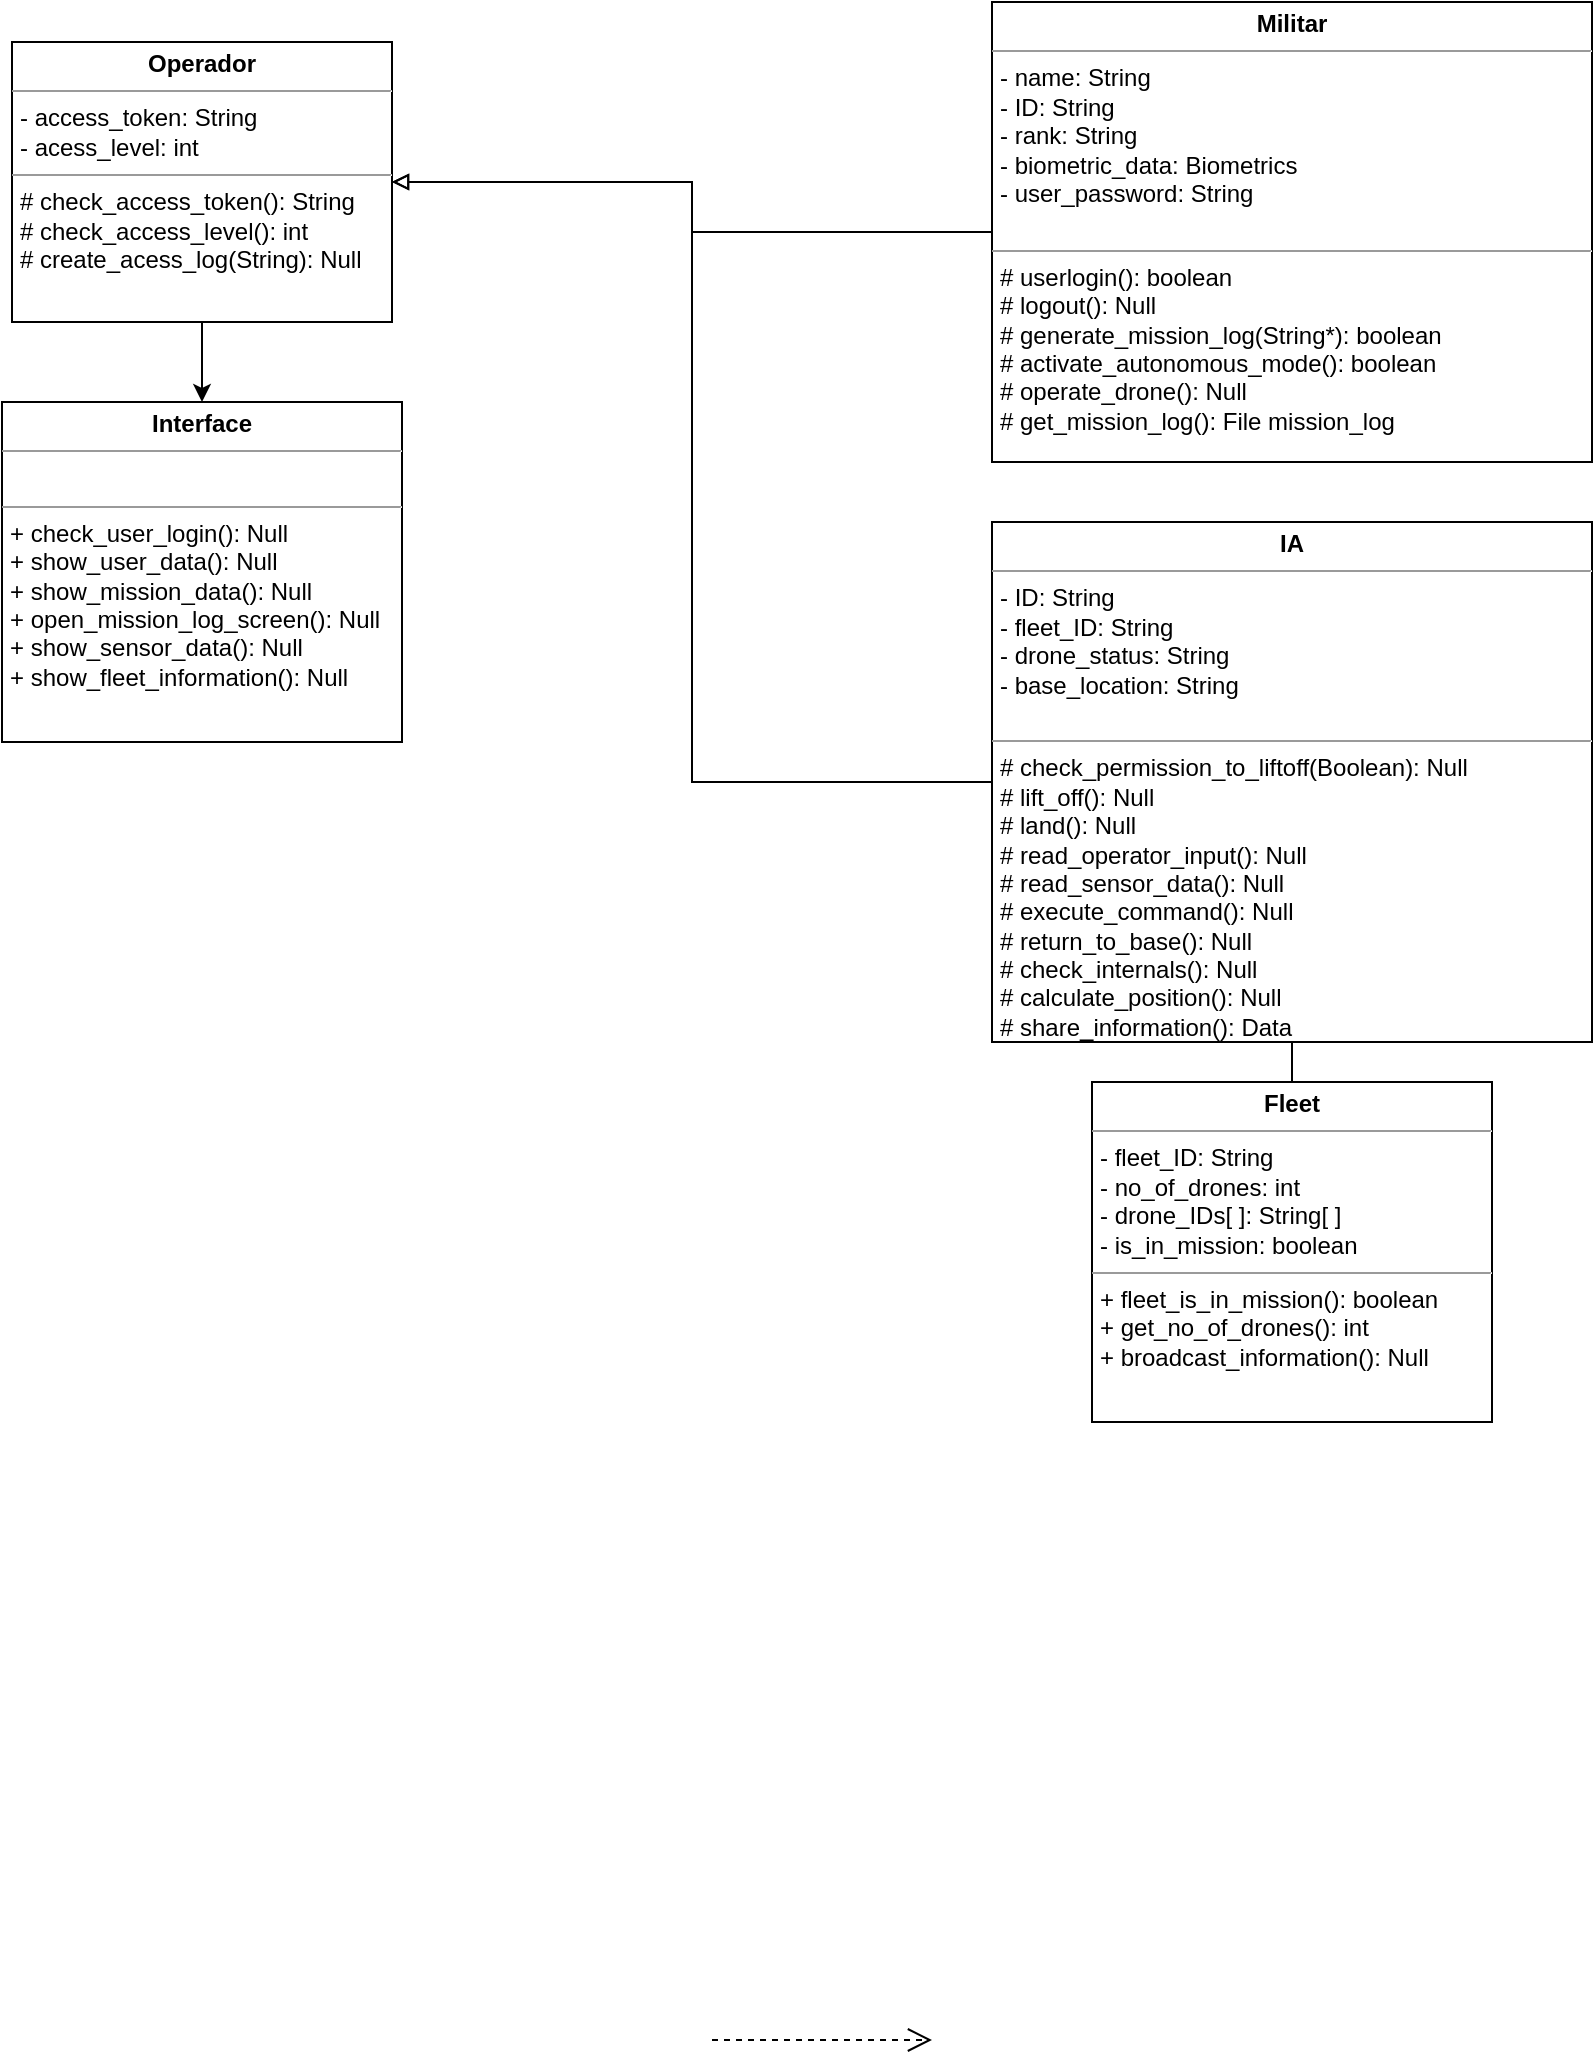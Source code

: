 <mxfile version="27.0.5">
  <diagram name="Page-1" id="c4acf3e9-155e-7222-9cf6-157b1a14988f">
    <mxGraphModel dx="1303" dy="703" grid="1" gridSize="10" guides="1" tooltips="1" connect="1" arrows="1" fold="1" page="1" pageScale="1" pageWidth="850" pageHeight="1100" background="none" math="0" shadow="0">
      <root>
        <mxCell id="0" />
        <mxCell id="1" parent="0" />
        <mxCell id="5d2195bd80daf111-34" style="edgeStyle=orthogonalEdgeStyle;rounded=0;html=1;dashed=1;labelBackgroundColor=none;startFill=0;endArrow=open;endFill=0;endSize=10;fontFamily=Verdana;fontSize=10;" parent="1" edge="1">
          <mxGeometry relative="1" as="geometry">
            <Array as="points">
              <mxPoint x="410" y="1029" />
              <mxPoint x="410" y="1029" />
            </Array>
            <mxPoint x="380" y="1029" as="sourcePoint" />
            <mxPoint x="490" y="1029" as="targetPoint" />
          </mxGeometry>
        </mxCell>
        <mxCell id="gERLciYGzp-_d91kTO1d-1" style="edgeStyle=orthogonalEdgeStyle;rounded=0;orthogonalLoop=1;jettySize=auto;html=1;exitX=0.5;exitY=1;exitDx=0;exitDy=0;" edge="1" parent="1" source="5d2195bd80daf111-18" target="RjfMcMGa30AjJN7tf9f6-9">
          <mxGeometry relative="1" as="geometry" />
        </mxCell>
        <mxCell id="5d2195bd80daf111-18" value="&lt;p style=&quot;margin:0px;margin-top:4px;text-align:center;&quot;&gt;&lt;b&gt;Operador&lt;/b&gt;&lt;/p&gt;&lt;hr size=&quot;1&quot;&gt;&lt;p style=&quot;margin:0px;margin-left:4px;&quot;&gt;- access_token: String&lt;br&gt;- acess_level: int&lt;/p&gt;&lt;hr size=&quot;1&quot;&gt;&lt;p style=&quot;margin:0px;margin-left:4px;&quot;&gt;# check_access_token(): String&lt;/p&gt;&lt;p style=&quot;margin:0px;margin-left:4px;&quot;&gt;# check_access_level(): int&lt;/p&gt;&lt;p style=&quot;margin:0px;margin-left:4px;&quot;&gt;# create_acess_log(String): Null&lt;/p&gt;" style="verticalAlign=top;align=left;overflow=fill;fontSize=12;fontFamily=Helvetica;html=1;rounded=0;shadow=0;comic=0;labelBackgroundColor=none;strokeWidth=1" parent="1" vertex="1">
          <mxGeometry x="30" y="30" width="190" height="140" as="geometry" />
        </mxCell>
        <mxCell id="RjfMcMGa30AjJN7tf9f6-7" style="edgeStyle=orthogonalEdgeStyle;rounded=0;orthogonalLoop=1;jettySize=auto;html=1;exitX=0;exitY=0.5;exitDx=0;exitDy=0;entryX=1;entryY=0.5;entryDx=0;entryDy=0;endArrow=block;endFill=0;" parent="1" source="RjfMcMGa30AjJN7tf9f6-1" target="5d2195bd80daf111-18" edge="1">
          <mxGeometry relative="1" as="geometry" />
        </mxCell>
        <mxCell id="RjfMcMGa30AjJN7tf9f6-1" value="&lt;p style=&quot;margin:0px;margin-top:4px;text-align:center;&quot;&gt;&lt;b&gt;Militar&lt;/b&gt;&lt;/p&gt;&lt;hr size=&quot;1&quot;&gt;&lt;p style=&quot;margin:0px;margin-left:4px;&quot;&gt;- name: String&lt;/p&gt;&lt;p style=&quot;margin:0px;margin-left:4px;&quot;&gt;- ID: String&lt;/p&gt;&lt;p style=&quot;margin:0px;margin-left:4px;&quot;&gt;- rank: String&lt;/p&gt;&lt;p style=&quot;margin:0px;margin-left:4px;&quot;&gt;- biometric_data: Biometrics&lt;/p&gt;&lt;p style=&quot;margin:0px;margin-left:4px;&quot;&gt;- user_password: String&lt;/p&gt;&lt;p style=&quot;margin:0px;margin-left:4px;&quot;&gt;&lt;br&gt;&lt;/p&gt;&lt;hr size=&quot;1&quot;&gt;&lt;p style=&quot;margin:0px;margin-left:4px;&quot;&gt;# userlogin(): boolean&lt;/p&gt;&lt;p style=&quot;margin:0px;margin-left:4px;&quot;&gt;# logout(): Null&lt;/p&gt;&lt;p style=&quot;margin:0px;margin-left:4px;&quot;&gt;# generate_mission_log(String*): boolean&lt;/p&gt;&lt;p style=&quot;margin:0px;margin-left:4px;&quot;&gt;# activate_autonomous_mode(): boolean&lt;/p&gt;&lt;p style=&quot;margin:0px;margin-left:4px;&quot;&gt;# operate_drone(): Null&lt;/p&gt;&lt;p style=&quot;margin:0px;margin-left:4px;&quot;&gt;# get_mission_log(): File mission_log&lt;/p&gt;&lt;p style=&quot;margin:0px;margin-left:4px;&quot;&gt;&lt;br&gt;&lt;/p&gt;" style="verticalAlign=top;align=left;overflow=fill;fontSize=12;fontFamily=Helvetica;html=1;rounded=0;shadow=0;comic=0;labelBackgroundColor=none;strokeWidth=1" parent="1" vertex="1">
          <mxGeometry x="520" y="10" width="300" height="230" as="geometry" />
        </mxCell>
        <mxCell id="RjfMcMGa30AjJN7tf9f6-8" style="edgeStyle=orthogonalEdgeStyle;rounded=0;orthogonalLoop=1;jettySize=auto;html=1;exitX=0;exitY=0.5;exitDx=0;exitDy=0;endArrow=block;endFill=0;" parent="1" source="RjfMcMGa30AjJN7tf9f6-2" edge="1">
          <mxGeometry relative="1" as="geometry">
            <mxPoint x="220" y="100" as="targetPoint" />
            <Array as="points">
              <mxPoint x="370" y="400" />
              <mxPoint x="370" y="100" />
            </Array>
          </mxGeometry>
        </mxCell>
        <mxCell id="RjfMcMGa30AjJN7tf9f6-11" style="edgeStyle=orthogonalEdgeStyle;rounded=0;orthogonalLoop=1;jettySize=auto;html=1;exitX=0.5;exitY=1;exitDx=0;exitDy=0;endArrow=none;startFill=0;" parent="1" source="RjfMcMGa30AjJN7tf9f6-2" target="RjfMcMGa30AjJN7tf9f6-10" edge="1">
          <mxGeometry relative="1" as="geometry" />
        </mxCell>
        <mxCell id="RjfMcMGa30AjJN7tf9f6-2" value="&lt;p style=&quot;margin:0px;margin-top:4px;text-align:center;&quot;&gt;&lt;b&gt;IA&lt;/b&gt;&lt;/p&gt;&lt;hr size=&quot;1&quot;&gt;&lt;p style=&quot;margin:0px;margin-left:4px;&quot;&gt;- ID: String&lt;/p&gt;&lt;p style=&quot;margin:0px;margin-left:4px;&quot;&gt;- fleet_ID: String&lt;/p&gt;&lt;p style=&quot;margin:0px;margin-left:4px;&quot;&gt;- drone_status: String&lt;/p&gt;&lt;p style=&quot;margin:0px;margin-left:4px;&quot;&gt;- base_location: String&lt;/p&gt;&lt;p style=&quot;margin:0px;margin-left:4px;&quot;&gt;&lt;br&gt;&lt;/p&gt;&lt;hr size=&quot;1&quot;&gt;&lt;p style=&quot;margin:0px;margin-left:4px;&quot;&gt;# check_permission_to_liftoff(Boolean): Null&lt;/p&gt;&lt;p style=&quot;margin:0px;margin-left:4px;&quot;&gt;# lift_off(): Null&lt;/p&gt;&lt;p style=&quot;margin:0px;margin-left:4px;&quot;&gt;# land(): Null&lt;/p&gt;&lt;p style=&quot;margin:0px;margin-left:4px;&quot;&gt;# read_operator_input(): Null&lt;/p&gt;&lt;p style=&quot;margin:0px;margin-left:4px;&quot;&gt;# read_sensor_data(): Null&lt;/p&gt;&lt;p style=&quot;margin:0px;margin-left:4px;&quot;&gt;# execute_command(): Null&lt;/p&gt;&lt;p style=&quot;margin:0px;margin-left:4px;&quot;&gt;# return_to_base(): Null&lt;/p&gt;&lt;p style=&quot;margin:0px;margin-left:4px;&quot;&gt;# check_internals(): Null&lt;/p&gt;&lt;p style=&quot;margin:0px;margin-left:4px;&quot;&gt;# calculate_position(): Null&lt;/p&gt;&lt;p style=&quot;margin:0px;margin-left:4px;&quot;&gt;# share_information(): Data&lt;/p&gt;" style="verticalAlign=top;align=left;overflow=fill;fontSize=12;fontFamily=Helvetica;html=1;rounded=0;shadow=0;comic=0;labelBackgroundColor=none;strokeWidth=1" parent="1" vertex="1">
          <mxGeometry x="520" y="270" width="300" height="260" as="geometry" />
        </mxCell>
        <mxCell id="RjfMcMGa30AjJN7tf9f6-9" value="&lt;p style=&quot;margin:0px;margin-top:4px;text-align:center;&quot;&gt;&lt;b&gt;Interface&lt;/b&gt;&lt;/p&gt;&lt;hr size=&quot;1&quot;&gt;&lt;p style=&quot;margin:0px;margin-left:4px;&quot;&gt;&lt;br&gt;&lt;/p&gt;&lt;hr size=&quot;1&quot;&gt;&lt;p style=&quot;margin:0px;margin-left:4px;&quot;&gt;+ check_user_login(): Null&lt;/p&gt;&lt;p style=&quot;margin:0px;margin-left:4px;&quot;&gt;+ show_user_data(): Null&lt;/p&gt;&lt;p style=&quot;margin:0px;margin-left:4px;&quot;&gt;+ show_mission_data(): Null&lt;/p&gt;&lt;p style=&quot;margin:0px;margin-left:4px;&quot;&gt;+ open_mission_log_screen(): Null&lt;/p&gt;&lt;p style=&quot;margin:0px;margin-left:4px;&quot;&gt;+ show_sensor_data(): Null&lt;/p&gt;&lt;p style=&quot;margin:0px;margin-left:4px;&quot;&gt;+ show_fleet_information(): Null&lt;/p&gt;" style="verticalAlign=top;align=left;overflow=fill;fontSize=12;fontFamily=Helvetica;html=1;rounded=0;shadow=0;comic=0;labelBackgroundColor=none;strokeWidth=1" parent="1" vertex="1">
          <mxGeometry x="25" y="210" width="200" height="170" as="geometry" />
        </mxCell>
        <mxCell id="RjfMcMGa30AjJN7tf9f6-10" value="&lt;p style=&quot;margin:0px;margin-top:4px;text-align:center;&quot;&gt;&lt;b&gt;Fleet&lt;/b&gt;&lt;/p&gt;&lt;hr size=&quot;1&quot;&gt;&lt;p style=&quot;margin:0px;margin-left:4px;&quot;&gt;- fleet_ID: String&lt;/p&gt;&lt;p style=&quot;margin:0px;margin-left:4px;&quot;&gt;- no_of_drones: int&lt;/p&gt;&lt;p style=&quot;margin:0px;margin-left:4px;&quot;&gt;- drone_IDs[ ]: String[ ]&lt;/p&gt;&lt;p style=&quot;margin:0px;margin-left:4px;&quot;&gt;- is_in_mission: boolean&lt;/p&gt;&lt;hr size=&quot;1&quot;&gt;&lt;p style=&quot;margin:0px;margin-left:4px;&quot;&gt;+ fleet_is_in_mission(): boolean&lt;/p&gt;&lt;p style=&quot;margin:0px;margin-left:4px;&quot;&gt;+ get_no_of_drones(): int&lt;/p&gt;&lt;p style=&quot;margin:0px;margin-left:4px;&quot;&gt;+ broadcast_information(): Null&lt;/p&gt;" style="verticalAlign=top;align=left;overflow=fill;fontSize=12;fontFamily=Helvetica;html=1;rounded=0;shadow=0;comic=0;labelBackgroundColor=none;strokeWidth=1" parent="1" vertex="1">
          <mxGeometry x="570" y="550" width="200" height="170" as="geometry" />
        </mxCell>
      </root>
    </mxGraphModel>
  </diagram>
</mxfile>
